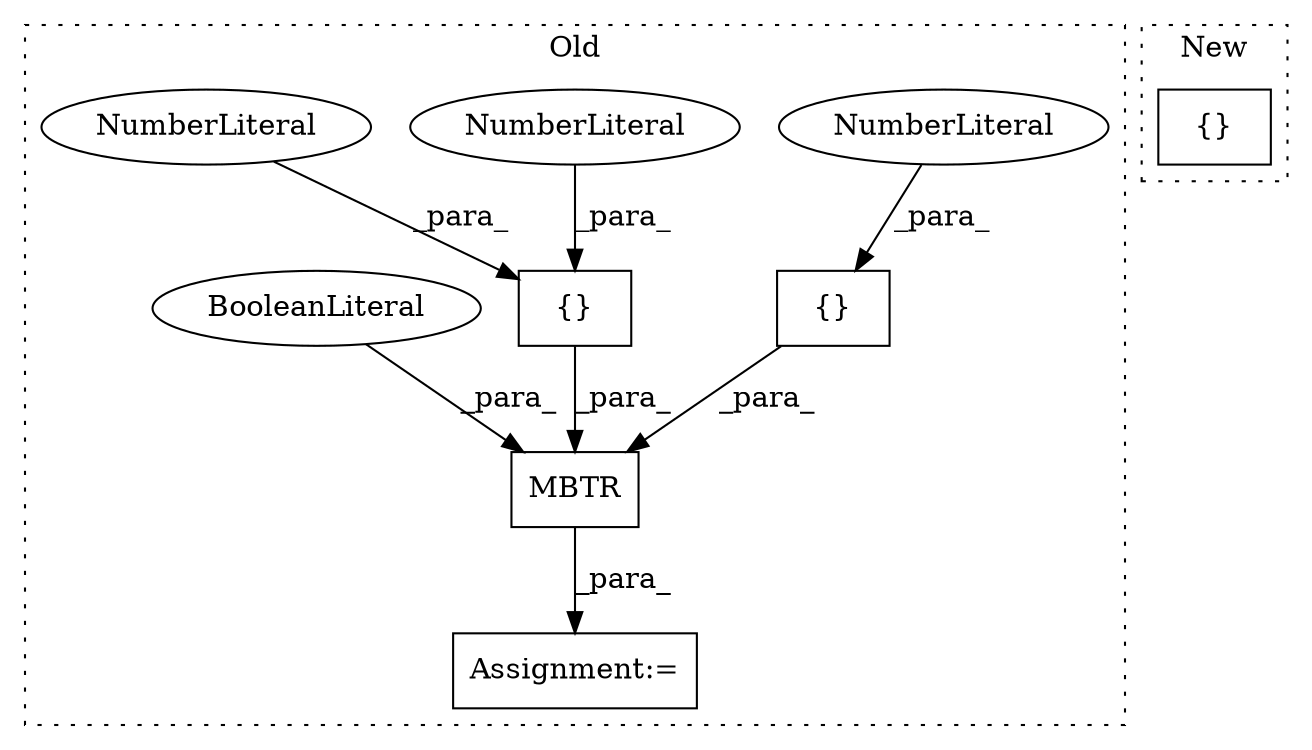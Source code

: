 digraph G {
subgraph cluster0 {
1 [label="MBTR" a="32" s="20932,21102" l="5,1" shape="box"];
3 [label="{}" a="4" s="20961,20963" l="1,1" shape="box"];
4 [label="NumberLiteral" a="34" s="20962" l="1" shape="ellipse"];
5 [label="{}" a="4" s="20946,20950" l="1,1" shape="box"];
6 [label="NumberLiteral" a="34" s="20947" l="1" shape="ellipse"];
7 [label="NumberLiteral" a="34" s="20949" l="1" shape="ellipse"];
8 [label="BooleanLiteral" a="9" s="21025" l="4" shape="ellipse"];
9 [label="Assignment:=" a="7" s="20931" l="1" shape="box"];
label = "Old";
style="dotted";
}
subgraph cluster1 {
2 [label="{}" a="4" s="18549,18557" l="1,1" shape="box"];
label = "New";
style="dotted";
}
1 -> 9 [label="_para_"];
3 -> 1 [label="_para_"];
4 -> 3 [label="_para_"];
5 -> 1 [label="_para_"];
6 -> 5 [label="_para_"];
7 -> 5 [label="_para_"];
8 -> 1 [label="_para_"];
}